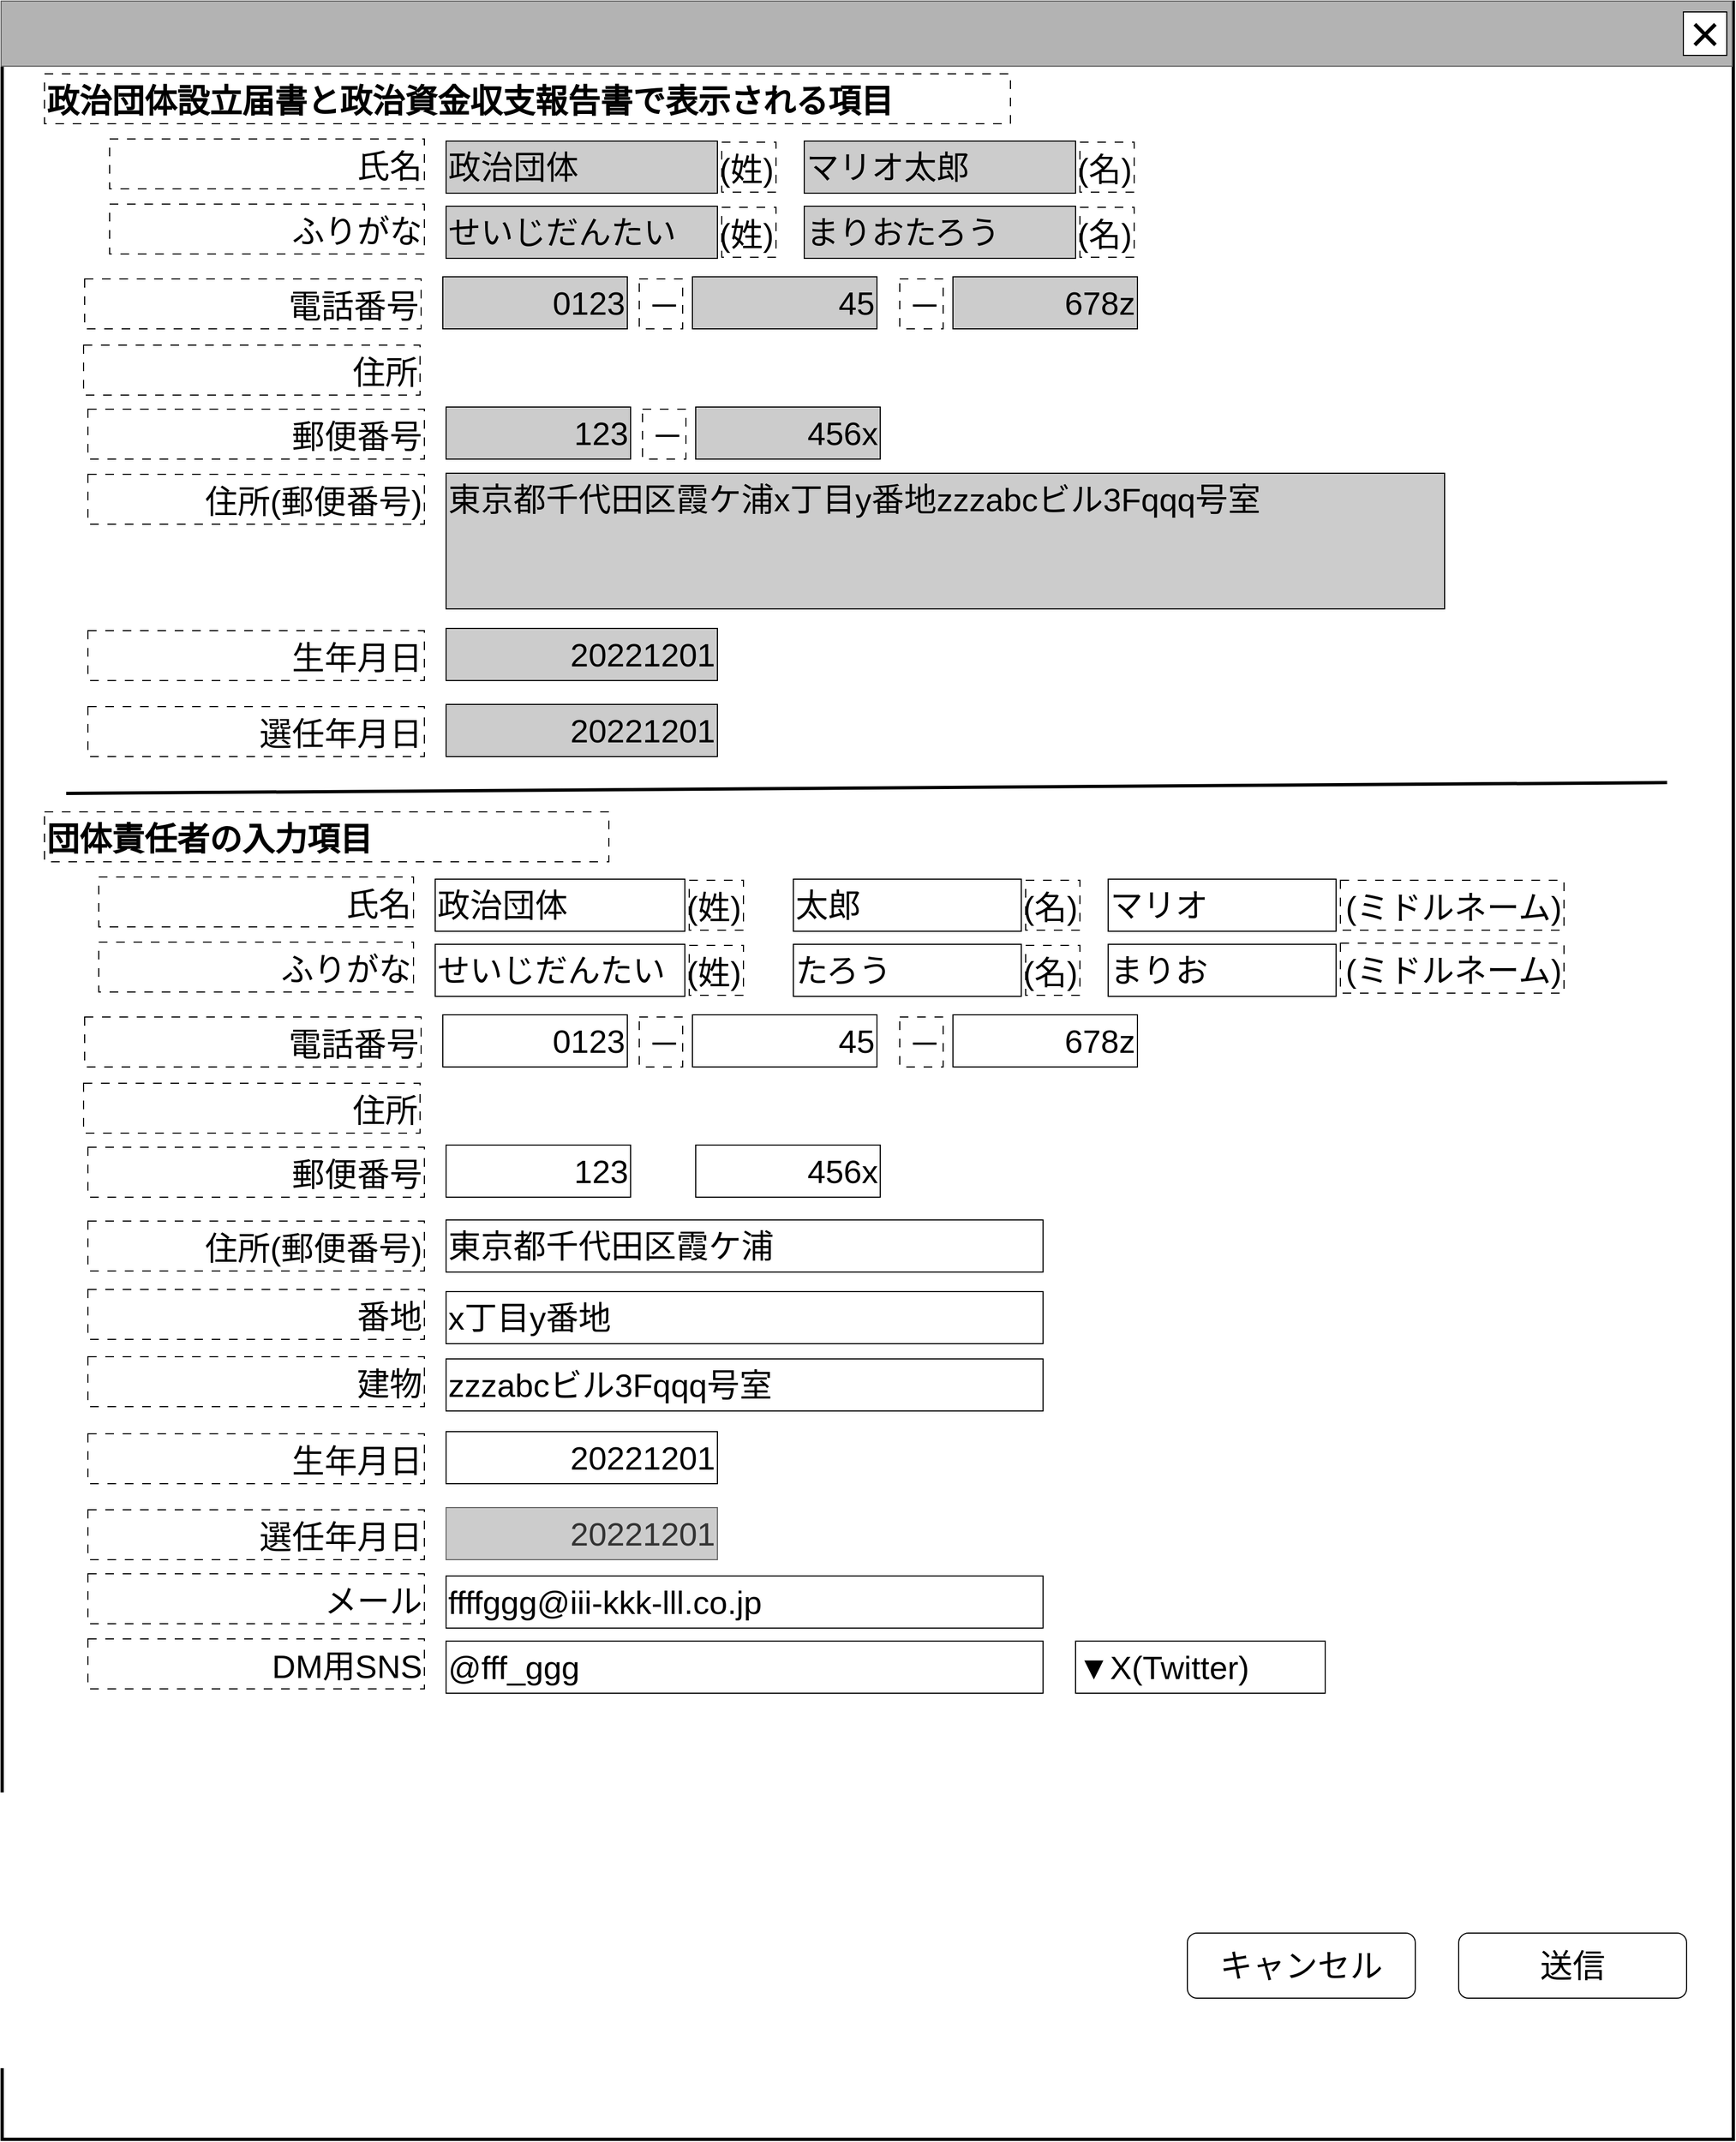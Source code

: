 <mxfile version="23.0.2" type="device">
  <diagram name="ページ1" id="LE8fIzdrHe0wcv1LTvfw">
    <mxGraphModel dx="1237" dy="740" grid="1" gridSize="10" guides="1" tooltips="1" connect="1" arrows="1" fold="1" page="1" pageScale="1" pageWidth="1600" pageHeight="1200" math="0" shadow="0">
      <root>
        <mxCell id="0" />
        <mxCell id="cFaB45KztUIKXS-_cTrr-4" value="背景" style="locked=1;" parent="0" visible="0" />
        <mxCell id="cFaB45KztUIKXS-_cTrr-5" value="" style="rounded=0;whiteSpace=wrap;html=1;strokeWidth=3;" parent="cFaB45KztUIKXS-_cTrr-4" vertex="1">
          <mxGeometry x="1" y="1" width="1595" height="1180" as="geometry" />
        </mxCell>
        <mxCell id="cFaB45KztUIKXS-_cTrr-6" value="" style="rounded=0;whiteSpace=wrap;html=1;fillColor=#B3B3B3;fontColor=#333333;strokeColor=#666666;" parent="cFaB45KztUIKXS-_cTrr-4" vertex="1">
          <mxGeometry width="1595" height="60" as="geometry" />
        </mxCell>
        <mxCell id="cFaB45KztUIKXS-_cTrr-7" value="&lt;font style=&quot;font-size: 48px;&quot;&gt;×&lt;/font&gt;" style="rounded=0;whiteSpace=wrap;html=1;" parent="cFaB45KztUIKXS-_cTrr-4" vertex="1">
          <mxGeometry x="1550" y="10" width="40" height="40" as="geometry" />
        </mxCell>
        <mxCell id="cFaB45KztUIKXS-_cTrr-8" value="" style="rounded=0;whiteSpace=wrap;html=1;" parent="cFaB45KztUIKXS-_cTrr-4" vertex="1">
          <mxGeometry x="830" y="670" width="120" height="60" as="geometry" />
        </mxCell>
        <mxCell id="cFaB45KztUIKXS-_cTrr-9" value="ウインドウ" style="locked=1;" parent="0" />
        <mxCell id="cFaB45KztUIKXS-_cTrr-10" value="" style="rounded=0;whiteSpace=wrap;html=1;strokeWidth=3;" parent="cFaB45KztUIKXS-_cTrr-9" vertex="1">
          <mxGeometry x="1" y="1" width="1595" height="1969" as="geometry" />
        </mxCell>
        <mxCell id="cFaB45KztUIKXS-_cTrr-11" value="" style="rounded=0;whiteSpace=wrap;html=1;fillColor=#B3B3B3;fontColor=#333333;strokeColor=#666666;" parent="cFaB45KztUIKXS-_cTrr-9" vertex="1">
          <mxGeometry width="1595" height="60" as="geometry" />
        </mxCell>
        <mxCell id="cFaB45KztUIKXS-_cTrr-12" value="&lt;font style=&quot;font-size: 48px;&quot;&gt;×&lt;/font&gt;" style="rounded=0;whiteSpace=wrap;html=1;" parent="cFaB45KztUIKXS-_cTrr-9" vertex="1">
          <mxGeometry x="1550" y="10" width="40" height="40" as="geometry" />
        </mxCell>
        <mxCell id="cFaB45KztUIKXS-_cTrr-14" value="名称未設定レイヤ" style="" parent="0" />
        <mxCell id="bMRDDl92_SAq192Mb1gc-0" value="&lt;span style=&quot;font-size: 30px;&quot;&gt;住所&lt;/span&gt;" style="rounded=0;whiteSpace=wrap;html=1;align=right;dashed=1;dashPattern=8 8;verticalAlign=bottom;" parent="cFaB45KztUIKXS-_cTrr-14" vertex="1">
          <mxGeometry x="76" y="317" width="310" height="46" as="geometry" />
        </mxCell>
        <mxCell id="bMRDDl92_SAq192Mb1gc-1" value="&lt;span style=&quot;font-size: 30px;&quot;&gt;123&lt;br&gt;&lt;/span&gt;" style="rounded=0;whiteSpace=wrap;html=1;align=right;fillColor=#CCCCCC;" parent="cFaB45KztUIKXS-_cTrr-14" vertex="1">
          <mxGeometry x="410" y="374" width="170" height="48" as="geometry" />
        </mxCell>
        <mxCell id="bMRDDl92_SAq192Mb1gc-2" value="&lt;span style=&quot;font-size: 30px;&quot;&gt;郵便番号&lt;/span&gt;" style="rounded=0;whiteSpace=wrap;html=1;align=right;dashed=1;dashPattern=8 8;verticalAlign=bottom;" parent="cFaB45KztUIKXS-_cTrr-14" vertex="1">
          <mxGeometry x="80" y="376" width="310" height="46" as="geometry" />
        </mxCell>
        <mxCell id="bMRDDl92_SAq192Mb1gc-3" value="&lt;span style=&quot;font-size: 30px;&quot;&gt;456x&lt;br&gt;&lt;/span&gt;" style="rounded=0;whiteSpace=wrap;html=1;align=right;fillColor=#CCCCCC;" parent="cFaB45KztUIKXS-_cTrr-14" vertex="1">
          <mxGeometry x="640" y="374" width="170" height="48" as="geometry" />
        </mxCell>
        <mxCell id="bMRDDl92_SAq192Mb1gc-4" value="&lt;span style=&quot;font-size: 30px;&quot;&gt;住所(郵便番号)&lt;/span&gt;" style="rounded=0;whiteSpace=wrap;html=1;align=right;dashed=1;dashPattern=8 8;verticalAlign=bottom;" parent="cFaB45KztUIKXS-_cTrr-14" vertex="1">
          <mxGeometry x="80" y="436" width="310" height="46" as="geometry" />
        </mxCell>
        <mxCell id="bMRDDl92_SAq192Mb1gc-7" value="&lt;span style=&quot;font-size: 30px;&quot;&gt;東京都千代田区霞ケ浦x丁目y番地zzzabcビル3Fqqq号室&lt;/span&gt;" style="rounded=0;whiteSpace=wrap;html=1;align=left;fillColor=#CCCCCC;verticalAlign=top;" parent="cFaB45KztUIKXS-_cTrr-14" vertex="1">
          <mxGeometry x="410" y="435" width="920" height="125" as="geometry" />
        </mxCell>
        <mxCell id="bMRDDl92_SAq192Mb1gc-10" value="&lt;span style=&quot;font-size: 30px;&quot;&gt;氏名&lt;/span&gt;" style="rounded=0;whiteSpace=wrap;html=1;align=right;dashed=1;dashPattern=8 8;verticalAlign=bottom;" parent="cFaB45KztUIKXS-_cTrr-14" vertex="1">
          <mxGeometry x="100" y="127" width="290" height="46" as="geometry" />
        </mxCell>
        <mxCell id="bMRDDl92_SAq192Mb1gc-11" value="&lt;span style=&quot;font-size: 30px;&quot;&gt;－&lt;/span&gt;" style="rounded=0;whiteSpace=wrap;html=1;align=right;dashed=1;dashPattern=8 8;verticalAlign=bottom;" parent="cFaB45KztUIKXS-_cTrr-14" vertex="1">
          <mxGeometry x="591" y="376" width="40" height="46" as="geometry" />
        </mxCell>
        <mxCell id="bMRDDl92_SAq192Mb1gc-12" value="&lt;span style=&quot;font-size: 30px;&quot;&gt;生年月日&lt;/span&gt;" style="rounded=0;whiteSpace=wrap;html=1;align=right;dashed=1;dashPattern=8 8;verticalAlign=bottom;" parent="cFaB45KztUIKXS-_cTrr-14" vertex="1">
          <mxGeometry x="80" y="580" width="310" height="46" as="geometry" />
        </mxCell>
        <mxCell id="bMRDDl92_SAq192Mb1gc-13" value="&lt;font style=&quot;font-size: 30px;&quot;&gt;20221201&lt;/font&gt;" style="rounded=0;whiteSpace=wrap;html=1;align=right;fillColor=#CCCCCC;" parent="cFaB45KztUIKXS-_cTrr-14" vertex="1">
          <mxGeometry x="410" y="578" width="250" height="48" as="geometry" />
        </mxCell>
        <mxCell id="bMRDDl92_SAq192Mb1gc-14" value="&lt;span style=&quot;font-size: 30px;&quot;&gt;選任年月日&lt;/span&gt;" style="rounded=0;whiteSpace=wrap;html=1;align=right;dashed=1;dashPattern=8 8;verticalAlign=bottom;" parent="cFaB45KztUIKXS-_cTrr-14" vertex="1">
          <mxGeometry x="80" y="650" width="310" height="46" as="geometry" />
        </mxCell>
        <mxCell id="bMRDDl92_SAq192Mb1gc-15" value="&lt;font style=&quot;font-size: 30px;&quot;&gt;20221201&lt;/font&gt;" style="rounded=0;whiteSpace=wrap;html=1;align=right;fillColor=#CCCCCC;" parent="cFaB45KztUIKXS-_cTrr-14" vertex="1">
          <mxGeometry x="410" y="648" width="250" height="48" as="geometry" />
        </mxCell>
        <mxCell id="bMRDDl92_SAq192Mb1gc-16" value="&lt;span style=&quot;font-size: 30px;&quot;&gt;&lt;b&gt;政治団体設立届書と政治資金収支報告書で表示される項目&lt;/b&gt;&lt;/span&gt;" style="rounded=0;whiteSpace=wrap;html=1;align=left;dashed=1;dashPattern=8 8;verticalAlign=bottom;" parent="cFaB45KztUIKXS-_cTrr-14" vertex="1">
          <mxGeometry x="40" y="67" width="890" height="46" as="geometry" />
        </mxCell>
        <mxCell id="bMRDDl92_SAq192Mb1gc-17" value="&lt;span style=&quot;font-size: 30px;&quot;&gt;政治団体&lt;/span&gt;" style="rounded=0;whiteSpace=wrap;html=1;align=left;fillColor=#CCCCCC;" parent="cFaB45KztUIKXS-_cTrr-14" vertex="1">
          <mxGeometry x="410" y="129" width="250" height="48" as="geometry" />
        </mxCell>
        <mxCell id="bMRDDl92_SAq192Mb1gc-18" value="&lt;span style=&quot;font-size: 30px;&quot;&gt;マリオ太郎&lt;/span&gt;" style="rounded=0;whiteSpace=wrap;html=1;align=left;fillColor=#CCCCCC;" parent="cFaB45KztUIKXS-_cTrr-14" vertex="1">
          <mxGeometry x="740" y="129" width="250" height="48" as="geometry" />
        </mxCell>
        <mxCell id="bMRDDl92_SAq192Mb1gc-19" value="&lt;span style=&quot;font-size: 30px;&quot;&gt;(姓)&lt;/span&gt;" style="rounded=0;whiteSpace=wrap;html=1;align=right;dashed=1;dashPattern=8 8;verticalAlign=bottom;" parent="cFaB45KztUIKXS-_cTrr-14" vertex="1">
          <mxGeometry x="664" y="130" width="50" height="46" as="geometry" />
        </mxCell>
        <mxCell id="bMRDDl92_SAq192Mb1gc-20" value="&lt;span style=&quot;font-size: 30px;&quot;&gt;(名)&lt;/span&gt;" style="rounded=0;whiteSpace=wrap;html=1;align=right;dashed=1;dashPattern=8 8;verticalAlign=bottom;" parent="cFaB45KztUIKXS-_cTrr-14" vertex="1">
          <mxGeometry x="994" y="130" width="50" height="46" as="geometry" />
        </mxCell>
        <mxCell id="bMRDDl92_SAq192Mb1gc-21" value="&lt;font style=&quot;font-size: 30px;&quot;&gt;0123&lt;/font&gt;" style="rounded=0;whiteSpace=wrap;html=1;align=right;fillColor=#CCCCCC;" parent="cFaB45KztUIKXS-_cTrr-14" vertex="1">
          <mxGeometry x="407" y="254" width="170" height="48" as="geometry" />
        </mxCell>
        <mxCell id="bMRDDl92_SAq192Mb1gc-22" value="&lt;span style=&quot;font-size: 30px;&quot;&gt;電話番号&lt;/span&gt;" style="rounded=0;whiteSpace=wrap;html=1;align=right;dashed=1;dashPattern=8 8;verticalAlign=bottom;" parent="cFaB45KztUIKXS-_cTrr-14" vertex="1">
          <mxGeometry x="77" y="256" width="310" height="46" as="geometry" />
        </mxCell>
        <mxCell id="bMRDDl92_SAq192Mb1gc-23" value="&lt;span style=&quot;font-size: 30px;&quot;&gt;45&lt;br&gt;&lt;/span&gt;" style="rounded=0;whiteSpace=wrap;html=1;align=right;fillColor=#CCCCCC;" parent="cFaB45KztUIKXS-_cTrr-14" vertex="1">
          <mxGeometry x="637" y="254" width="170" height="48" as="geometry" />
        </mxCell>
        <mxCell id="bMRDDl92_SAq192Mb1gc-24" value="&lt;span style=&quot;font-size: 30px;&quot;&gt;－&lt;/span&gt;" style="rounded=0;whiteSpace=wrap;html=1;align=right;dashed=1;dashPattern=8 8;verticalAlign=bottom;" parent="cFaB45KztUIKXS-_cTrr-14" vertex="1">
          <mxGeometry x="588" y="256" width="40" height="46" as="geometry" />
        </mxCell>
        <mxCell id="bMRDDl92_SAq192Mb1gc-25" value="&lt;span style=&quot;font-size: 30px;&quot;&gt;678z&lt;br&gt;&lt;/span&gt;" style="rounded=0;whiteSpace=wrap;html=1;align=right;fillColor=#CCCCCC;" parent="cFaB45KztUIKXS-_cTrr-14" vertex="1">
          <mxGeometry x="877" y="254" width="170" height="48" as="geometry" />
        </mxCell>
        <mxCell id="bMRDDl92_SAq192Mb1gc-26" value="&lt;span style=&quot;font-size: 30px;&quot;&gt;－&lt;/span&gt;" style="rounded=0;whiteSpace=wrap;html=1;align=right;dashed=1;dashPattern=8 8;verticalAlign=bottom;" parent="cFaB45KztUIKXS-_cTrr-14" vertex="1">
          <mxGeometry x="828" y="256" width="40" height="46" as="geometry" />
        </mxCell>
        <mxCell id="0UqAQfp40l2s8gUVmywF-0" value="&lt;span style=&quot;font-size: 30px;&quot;&gt;ふりがな&lt;/span&gt;" style="rounded=0;whiteSpace=wrap;html=1;align=right;dashed=1;dashPattern=8 8;verticalAlign=bottom;" parent="cFaB45KztUIKXS-_cTrr-14" vertex="1">
          <mxGeometry x="100" y="187" width="290" height="46" as="geometry" />
        </mxCell>
        <mxCell id="0UqAQfp40l2s8gUVmywF-1" value="&lt;span style=&quot;font-size: 30px;&quot;&gt;せいじだんたい&lt;/span&gt;" style="rounded=0;whiteSpace=wrap;html=1;align=left;fillColor=#CCCCCC;" parent="cFaB45KztUIKXS-_cTrr-14" vertex="1">
          <mxGeometry x="410" y="189" width="250" height="48" as="geometry" />
        </mxCell>
        <mxCell id="0UqAQfp40l2s8gUVmywF-2" value="&lt;span style=&quot;font-size: 30px;&quot;&gt;まりおたろう&lt;/span&gt;" style="rounded=0;whiteSpace=wrap;html=1;align=left;fillColor=#CCCCCC;" parent="cFaB45KztUIKXS-_cTrr-14" vertex="1">
          <mxGeometry x="740" y="189" width="250" height="48" as="geometry" />
        </mxCell>
        <mxCell id="0UqAQfp40l2s8gUVmywF-3" value="&lt;span style=&quot;font-size: 30px;&quot;&gt;(姓)&lt;/span&gt;" style="rounded=0;whiteSpace=wrap;html=1;align=right;dashed=1;dashPattern=8 8;verticalAlign=bottom;" parent="cFaB45KztUIKXS-_cTrr-14" vertex="1">
          <mxGeometry x="664" y="190" width="50" height="46" as="geometry" />
        </mxCell>
        <mxCell id="0UqAQfp40l2s8gUVmywF-4" value="&lt;span style=&quot;font-size: 30px;&quot;&gt;(名)&lt;/span&gt;" style="rounded=0;whiteSpace=wrap;html=1;align=right;dashed=1;dashPattern=8 8;verticalAlign=bottom;" parent="cFaB45KztUIKXS-_cTrr-14" vertex="1">
          <mxGeometry x="994" y="190" width="50" height="46" as="geometry" />
        </mxCell>
        <mxCell id="Fa45Nr03g6_gKb-Np0pS-0" value="" style="endArrow=none;html=1;rounded=0;strokeWidth=3;endSize=0;startSize=0;" parent="cFaB45KztUIKXS-_cTrr-14" edge="1">
          <mxGeometry width="50" height="50" relative="1" as="geometry">
            <mxPoint x="60" y="730" as="sourcePoint" />
            <mxPoint x="1535" y="720" as="targetPoint" />
          </mxGeometry>
        </mxCell>
        <mxCell id="Fa45Nr03g6_gKb-Np0pS-1" value="&lt;span style=&quot;font-size: 30px;&quot;&gt;&lt;b&gt;団体責任者の入力項目&lt;/b&gt;&lt;/span&gt;" style="rounded=0;whiteSpace=wrap;html=1;align=left;dashed=1;dashPattern=8 8;verticalAlign=bottom;" parent="cFaB45KztUIKXS-_cTrr-14" vertex="1">
          <mxGeometry x="40" y="747" width="520" height="46" as="geometry" />
        </mxCell>
        <mxCell id="Fa45Nr03g6_gKb-Np0pS-2" value="&lt;span style=&quot;font-size: 30px;&quot;&gt;住所(郵便番号)&lt;/span&gt;" style="rounded=0;whiteSpace=wrap;html=1;align=right;dashed=1;dashPattern=8 8;verticalAlign=bottom;" parent="cFaB45KztUIKXS-_cTrr-14" vertex="1">
          <mxGeometry x="80" y="1124" width="310" height="46" as="geometry" />
        </mxCell>
        <mxCell id="Fa45Nr03g6_gKb-Np0pS-3" value="&lt;span style=&quot;font-size: 30px;&quot;&gt;番地&lt;/span&gt;" style="rounded=0;whiteSpace=wrap;html=1;align=right;dashed=1;dashPattern=8 8;verticalAlign=bottom;" parent="cFaB45KztUIKXS-_cTrr-14" vertex="1">
          <mxGeometry x="80" y="1187" width="310" height="46" as="geometry" />
        </mxCell>
        <mxCell id="Fa45Nr03g6_gKb-Np0pS-4" value="&lt;span style=&quot;font-size: 30px;&quot;&gt;建物&lt;/span&gt;" style="rounded=0;whiteSpace=wrap;html=1;align=right;dashed=1;dashPattern=8 8;verticalAlign=bottom;" parent="cFaB45KztUIKXS-_cTrr-14" vertex="1">
          <mxGeometry x="80" y="1249" width="310" height="46" as="geometry" />
        </mxCell>
        <mxCell id="Fa45Nr03g6_gKb-Np0pS-5" value="&lt;span style=&quot;font-size: 30px;&quot;&gt;東京都千代田区霞ケ浦&lt;/span&gt;" style="rounded=0;whiteSpace=wrap;html=1;align=left;" parent="cFaB45KztUIKXS-_cTrr-14" vertex="1">
          <mxGeometry x="410" y="1123" width="550" height="48" as="geometry" />
        </mxCell>
        <mxCell id="Fa45Nr03g6_gKb-Np0pS-6" value="&lt;span style=&quot;font-size: 30px;&quot;&gt;x丁目y番地&lt;/span&gt;" style="rounded=0;whiteSpace=wrap;html=1;align=left;" parent="cFaB45KztUIKXS-_cTrr-14" vertex="1">
          <mxGeometry x="410" y="1189" width="550" height="48" as="geometry" />
        </mxCell>
        <mxCell id="Fa45Nr03g6_gKb-Np0pS-7" value="&lt;span style=&quot;font-size: 30px;&quot;&gt;zzzabcビル3Fqqq号室&lt;/span&gt;" style="rounded=0;whiteSpace=wrap;html=1;align=left;" parent="cFaB45KztUIKXS-_cTrr-14" vertex="1">
          <mxGeometry x="410" y="1251" width="550" height="48" as="geometry" />
        </mxCell>
        <mxCell id="Fa45Nr03g6_gKb-Np0pS-8" value="&lt;span style=&quot;font-size: 30px;&quot;&gt;氏名&lt;/span&gt;" style="rounded=0;whiteSpace=wrap;html=1;align=right;dashed=1;dashPattern=8 8;verticalAlign=bottom;" parent="cFaB45KztUIKXS-_cTrr-14" vertex="1">
          <mxGeometry x="90" y="807" width="290" height="46" as="geometry" />
        </mxCell>
        <mxCell id="Fa45Nr03g6_gKb-Np0pS-9" value="&lt;span style=&quot;font-size: 30px;&quot;&gt;政治団体&lt;/span&gt;" style="rounded=0;whiteSpace=wrap;html=1;align=left;fillColor=#FFFFFF;" parent="cFaB45KztUIKXS-_cTrr-14" vertex="1">
          <mxGeometry x="400" y="809" width="230" height="48" as="geometry" />
        </mxCell>
        <mxCell id="Fa45Nr03g6_gKb-Np0pS-10" value="&lt;span style=&quot;font-size: 30px;&quot;&gt;太郎&lt;/span&gt;" style="rounded=0;whiteSpace=wrap;html=1;align=left;" parent="cFaB45KztUIKXS-_cTrr-14" vertex="1">
          <mxGeometry x="730" y="809" width="210" height="48" as="geometry" />
        </mxCell>
        <mxCell id="Fa45Nr03g6_gKb-Np0pS-11" value="&lt;span style=&quot;font-size: 30px;&quot;&gt;(姓)&lt;/span&gt;" style="rounded=0;whiteSpace=wrap;html=1;align=right;dashed=1;dashPattern=8 8;verticalAlign=bottom;" parent="cFaB45KztUIKXS-_cTrr-14" vertex="1">
          <mxGeometry x="634" y="810" width="50" height="46" as="geometry" />
        </mxCell>
        <mxCell id="Fa45Nr03g6_gKb-Np0pS-12" value="&lt;span style=&quot;font-size: 30px;&quot;&gt;(名)&lt;/span&gt;" style="rounded=0;whiteSpace=wrap;html=1;align=right;dashed=1;dashPattern=8 8;verticalAlign=bottom;" parent="cFaB45KztUIKXS-_cTrr-14" vertex="1">
          <mxGeometry x="944" y="810" width="50" height="46" as="geometry" />
        </mxCell>
        <mxCell id="Fa45Nr03g6_gKb-Np0pS-13" value="&lt;span style=&quot;font-size: 30px;&quot;&gt;ふりがな&lt;/span&gt;" style="rounded=0;whiteSpace=wrap;html=1;align=right;dashed=1;dashPattern=8 8;verticalAlign=bottom;" parent="cFaB45KztUIKXS-_cTrr-14" vertex="1">
          <mxGeometry x="90" y="867" width="290" height="46" as="geometry" />
        </mxCell>
        <mxCell id="Fa45Nr03g6_gKb-Np0pS-14" value="&lt;span style=&quot;font-size: 30px;&quot;&gt;せいじだんたい&lt;/span&gt;" style="rounded=0;whiteSpace=wrap;html=1;align=left;" parent="cFaB45KztUIKXS-_cTrr-14" vertex="1">
          <mxGeometry x="400" y="869" width="230" height="48" as="geometry" />
        </mxCell>
        <mxCell id="Fa45Nr03g6_gKb-Np0pS-15" value="&lt;span style=&quot;font-size: 30px;&quot;&gt;たろう&lt;/span&gt;" style="rounded=0;whiteSpace=wrap;html=1;align=left;" parent="cFaB45KztUIKXS-_cTrr-14" vertex="1">
          <mxGeometry x="730" y="869" width="210" height="48" as="geometry" />
        </mxCell>
        <mxCell id="Fa45Nr03g6_gKb-Np0pS-16" value="&lt;span style=&quot;font-size: 30px;&quot;&gt;(姓)&lt;/span&gt;" style="rounded=0;whiteSpace=wrap;html=1;align=right;dashed=1;dashPattern=8 8;verticalAlign=bottom;" parent="cFaB45KztUIKXS-_cTrr-14" vertex="1">
          <mxGeometry x="634" y="870" width="50" height="46" as="geometry" />
        </mxCell>
        <mxCell id="Fa45Nr03g6_gKb-Np0pS-17" value="&lt;span style=&quot;font-size: 30px;&quot;&gt;(名)&lt;/span&gt;" style="rounded=0;whiteSpace=wrap;html=1;align=right;dashed=1;dashPattern=8 8;verticalAlign=bottom;" parent="cFaB45KztUIKXS-_cTrr-14" vertex="1">
          <mxGeometry x="944" y="870" width="50" height="46" as="geometry" />
        </mxCell>
        <mxCell id="Fa45Nr03g6_gKb-Np0pS-25" value="&lt;span style=&quot;font-size: 30px;&quot;&gt;マリオ&lt;/span&gt;" style="rounded=0;whiteSpace=wrap;html=1;align=left;" parent="cFaB45KztUIKXS-_cTrr-14" vertex="1">
          <mxGeometry x="1020" y="809" width="210" height="48" as="geometry" />
        </mxCell>
        <mxCell id="Fa45Nr03g6_gKb-Np0pS-26" value="&lt;span style=&quot;font-size: 30px;&quot;&gt;(ミドルネーム)&lt;/span&gt;" style="rounded=0;whiteSpace=wrap;html=1;align=right;dashed=1;dashPattern=8 8;verticalAlign=bottom;" parent="cFaB45KztUIKXS-_cTrr-14" vertex="1">
          <mxGeometry x="1234" y="810" width="206" height="46" as="geometry" />
        </mxCell>
        <mxCell id="Fa45Nr03g6_gKb-Np0pS-27" value="&lt;span style=&quot;font-size: 30px;&quot;&gt;まりお&lt;/span&gt;" style="rounded=0;whiteSpace=wrap;html=1;align=left;" parent="cFaB45KztUIKXS-_cTrr-14" vertex="1">
          <mxGeometry x="1020" y="869" width="210" height="48" as="geometry" />
        </mxCell>
        <mxCell id="Fa45Nr03g6_gKb-Np0pS-29" value="&lt;span style=&quot;font-size: 30px;&quot;&gt;(ミドルネーム)&lt;/span&gt;" style="rounded=0;whiteSpace=wrap;html=1;align=right;dashed=1;dashPattern=8 8;verticalAlign=bottom;" parent="cFaB45KztUIKXS-_cTrr-14" vertex="1">
          <mxGeometry x="1234" y="868" width="206" height="46" as="geometry" />
        </mxCell>
        <mxCell id="Fa45Nr03g6_gKb-Np0pS-30" value="&lt;span style=&quot;font-size: 30px;&quot;&gt;住所&lt;/span&gt;" style="rounded=0;whiteSpace=wrap;html=1;align=right;dashed=1;dashPattern=8 8;verticalAlign=bottom;" parent="cFaB45KztUIKXS-_cTrr-14" vertex="1">
          <mxGeometry x="76" y="997" width="310" height="46" as="geometry" />
        </mxCell>
        <mxCell id="Fa45Nr03g6_gKb-Np0pS-31" value="&lt;span style=&quot;font-size: 30px;&quot;&gt;123&lt;br&gt;&lt;/span&gt;" style="rounded=0;whiteSpace=wrap;html=1;align=right;" parent="cFaB45KztUIKXS-_cTrr-14" vertex="1">
          <mxGeometry x="410" y="1054" width="170" height="48" as="geometry" />
        </mxCell>
        <mxCell id="Fa45Nr03g6_gKb-Np0pS-32" value="&lt;span style=&quot;font-size: 30px;&quot;&gt;郵便番号&lt;/span&gt;" style="rounded=0;whiteSpace=wrap;html=1;align=right;dashed=1;dashPattern=8 8;verticalAlign=bottom;" parent="cFaB45KztUIKXS-_cTrr-14" vertex="1">
          <mxGeometry x="80" y="1056" width="310" height="46" as="geometry" />
        </mxCell>
        <mxCell id="Fa45Nr03g6_gKb-Np0pS-33" value="&lt;span style=&quot;font-size: 30px;&quot;&gt;456x&lt;br&gt;&lt;/span&gt;" style="rounded=0;whiteSpace=wrap;html=1;align=right;" parent="cFaB45KztUIKXS-_cTrr-14" vertex="1">
          <mxGeometry x="640" y="1054" width="170" height="48" as="geometry" />
        </mxCell>
        <mxCell id="Fa45Nr03g6_gKb-Np0pS-34" value="&lt;font style=&quot;font-size: 30px;&quot;&gt;0123&lt;/font&gt;" style="rounded=0;whiteSpace=wrap;html=1;align=right;" parent="cFaB45KztUIKXS-_cTrr-14" vertex="1">
          <mxGeometry x="407" y="934" width="170" height="48" as="geometry" />
        </mxCell>
        <mxCell id="Fa45Nr03g6_gKb-Np0pS-35" value="&lt;span style=&quot;font-size: 30px;&quot;&gt;電話番号&lt;/span&gt;" style="rounded=0;whiteSpace=wrap;html=1;align=right;dashed=1;dashPattern=8 8;verticalAlign=bottom;" parent="cFaB45KztUIKXS-_cTrr-14" vertex="1">
          <mxGeometry x="77" y="936" width="310" height="46" as="geometry" />
        </mxCell>
        <mxCell id="Fa45Nr03g6_gKb-Np0pS-36" value="&lt;span style=&quot;font-size: 30px;&quot;&gt;45&lt;br&gt;&lt;/span&gt;" style="rounded=0;whiteSpace=wrap;html=1;align=right;" parent="cFaB45KztUIKXS-_cTrr-14" vertex="1">
          <mxGeometry x="637" y="934" width="170" height="48" as="geometry" />
        </mxCell>
        <mxCell id="Fa45Nr03g6_gKb-Np0pS-37" value="&lt;span style=&quot;font-size: 30px;&quot;&gt;－&lt;/span&gt;" style="rounded=0;whiteSpace=wrap;html=1;align=right;dashed=1;dashPattern=8 8;verticalAlign=bottom;" parent="cFaB45KztUIKXS-_cTrr-14" vertex="1">
          <mxGeometry x="588" y="936" width="40" height="46" as="geometry" />
        </mxCell>
        <mxCell id="Fa45Nr03g6_gKb-Np0pS-38" value="&lt;span style=&quot;font-size: 30px;&quot;&gt;678z&lt;br&gt;&lt;/span&gt;" style="rounded=0;whiteSpace=wrap;html=1;align=right;fillColor=#FFFFFF;" parent="cFaB45KztUIKXS-_cTrr-14" vertex="1">
          <mxGeometry x="877" y="934" width="170" height="48" as="geometry" />
        </mxCell>
        <mxCell id="Fa45Nr03g6_gKb-Np0pS-39" value="&lt;span style=&quot;font-size: 30px;&quot;&gt;－&lt;/span&gt;" style="rounded=0;whiteSpace=wrap;html=1;align=right;dashed=1;dashPattern=8 8;verticalAlign=bottom;" parent="cFaB45KztUIKXS-_cTrr-14" vertex="1">
          <mxGeometry x="828" y="936" width="40" height="46" as="geometry" />
        </mxCell>
        <mxCell id="Fa45Nr03g6_gKb-Np0pS-40" value="&lt;span style=&quot;font-size: 30px;&quot;&gt;送信&lt;/span&gt;" style="rounded=1;whiteSpace=wrap;html=1;" parent="cFaB45KztUIKXS-_cTrr-14" vertex="1">
          <mxGeometry x="1343" y="1780" width="210" height="60" as="geometry" />
        </mxCell>
        <mxCell id="Fa45Nr03g6_gKb-Np0pS-41" value="&lt;span style=&quot;font-size: 30px;&quot;&gt;キャンセル&lt;/span&gt;" style="rounded=1;whiteSpace=wrap;html=1;" parent="cFaB45KztUIKXS-_cTrr-14" vertex="1">
          <mxGeometry x="1093" y="1780" width="210" height="60" as="geometry" />
        </mxCell>
        <mxCell id="Fa45Nr03g6_gKb-Np0pS-42" value="&lt;span style=&quot;font-size: 30px;&quot;&gt;メール&lt;/span&gt;" style="rounded=0;whiteSpace=wrap;html=1;align=right;dashed=1;dashPattern=8 8;verticalAlign=bottom;" parent="cFaB45KztUIKXS-_cTrr-14" vertex="1">
          <mxGeometry x="80" y="1449" width="310" height="46" as="geometry" />
        </mxCell>
        <mxCell id="Fa45Nr03g6_gKb-Np0pS-43" value="&lt;span style=&quot;font-size: 30px;&quot;&gt;ffffggg@iii-kkk-lll.co.jp&lt;/span&gt;" style="rounded=0;whiteSpace=wrap;html=1;align=left;" parent="cFaB45KztUIKXS-_cTrr-14" vertex="1">
          <mxGeometry x="410" y="1451" width="550" height="48" as="geometry" />
        </mxCell>
        <mxCell id="Fa45Nr03g6_gKb-Np0pS-44" value="&lt;span style=&quot;font-size: 30px;&quot;&gt;DM用SNS&lt;/span&gt;" style="rounded=0;whiteSpace=wrap;html=1;align=right;dashed=1;dashPattern=8 8;verticalAlign=bottom;" parent="cFaB45KztUIKXS-_cTrr-14" vertex="1">
          <mxGeometry x="80" y="1509" width="310" height="46" as="geometry" />
        </mxCell>
        <mxCell id="Fa45Nr03g6_gKb-Np0pS-45" value="&lt;span style=&quot;font-size: 30px;&quot;&gt;@fff_ggg&lt;/span&gt;" style="rounded=0;whiteSpace=wrap;html=1;align=left;" parent="cFaB45KztUIKXS-_cTrr-14" vertex="1">
          <mxGeometry x="410" y="1511" width="550" height="48" as="geometry" />
        </mxCell>
        <mxCell id="Fa45Nr03g6_gKb-Np0pS-46" value="&lt;span style=&quot;font-size: 30px;&quot;&gt;▼X(Twitter)&lt;/span&gt;" style="rounded=0;whiteSpace=wrap;html=1;align=left;" parent="cFaB45KztUIKXS-_cTrr-14" vertex="1">
          <mxGeometry x="990" y="1511" width="230" height="48" as="geometry" />
        </mxCell>
        <mxCell id="Fa45Nr03g6_gKb-Np0pS-47" value="&lt;span style=&quot;font-size: 30px;&quot;&gt;生年月日&lt;/span&gt;" style="rounded=0;whiteSpace=wrap;html=1;align=right;dashed=1;dashPattern=8 8;verticalAlign=bottom;" parent="cFaB45KztUIKXS-_cTrr-14" vertex="1">
          <mxGeometry x="80" y="1320" width="310" height="46" as="geometry" />
        </mxCell>
        <mxCell id="Fa45Nr03g6_gKb-Np0pS-48" value="&lt;font style=&quot;font-size: 30px;&quot;&gt;20221201&lt;/font&gt;" style="rounded=0;whiteSpace=wrap;html=1;align=right;" parent="cFaB45KztUIKXS-_cTrr-14" vertex="1">
          <mxGeometry x="410" y="1318" width="250" height="48" as="geometry" />
        </mxCell>
        <mxCell id="Fa45Nr03g6_gKb-Np0pS-49" value="&lt;span style=&quot;font-size: 30px;&quot;&gt;選任年月日&lt;/span&gt;" style="rounded=0;whiteSpace=wrap;html=1;align=right;dashed=1;dashPattern=8 8;verticalAlign=bottom;" parent="cFaB45KztUIKXS-_cTrr-14" vertex="1">
          <mxGeometry x="80" y="1390" width="310" height="46" as="geometry" />
        </mxCell>
        <mxCell id="Fa45Nr03g6_gKb-Np0pS-50" value="&lt;font style=&quot;font-size: 30px;&quot;&gt;20221201&lt;/font&gt;" style="rounded=0;whiteSpace=wrap;html=1;align=right;fillColor=#CCCCCC;fontColor=#333333;strokeColor=#666666;" parent="cFaB45KztUIKXS-_cTrr-14" vertex="1">
          <mxGeometry x="410" y="1388" width="250" height="48" as="geometry" />
        </mxCell>
      </root>
    </mxGraphModel>
  </diagram>
</mxfile>
